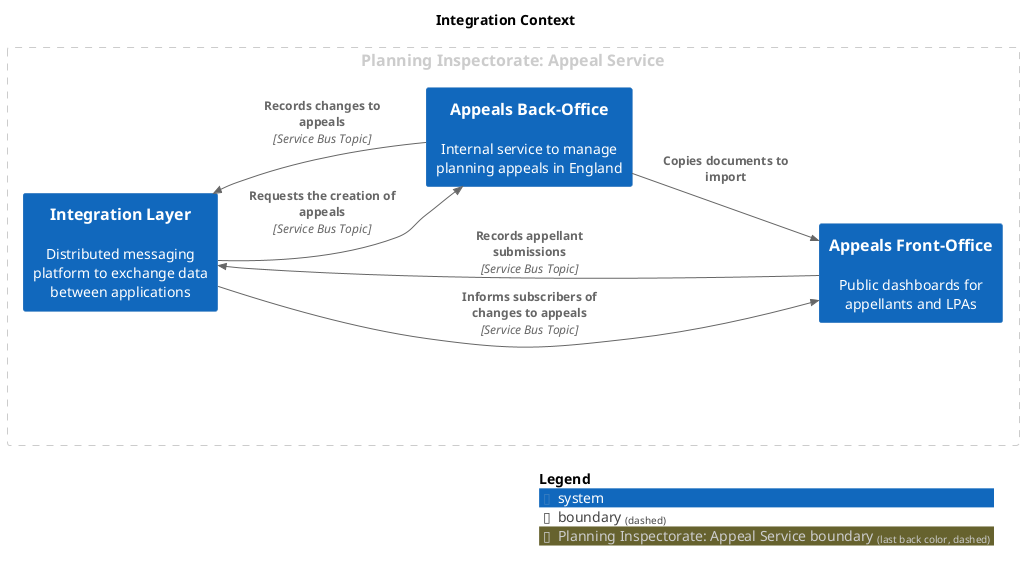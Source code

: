 @startuml
set separator none
title Integration Context

left to right direction

!include <C4/C4>
!include <C4/C4_Context>

AddBoundaryTag("Planning Inspectorate: Appeal Service", $borderColor="#cccccc", $fontColor="#cccccc", $borderStyle="dashed")
Boundary(group_1, "Planning Inspectorate: Appeal Service", $tags="Planning Inspectorate: Appeal Service") {
  System(IntegrationLayer, "Integration Layer", $descr="Distributed messaging platform to exchange data between applications", $tags="", $link="")
  System(AppealsFrontOffice, "Appeals Front-Office", $descr="Public dashboards for appellants and LPAs", $tags="", $link="")
  System(AppealsBackOffice, "Appeals Back-Office", $descr="Internal service to manage planning appeals in England", $tags="", $link="")
}


Rel(AppealsFrontOffice, IntegrationLayer, "Records appellant submissions", $techn="Service Bus Topic", $tags="", $link="")
Rel(AppealsBackOffice, IntegrationLayer, "Records changes to appeals", $techn="Service Bus Topic", $tags="", $link="")
Rel(IntegrationLayer, AppealsBackOffice, "Requests the creation of appeals", $techn="Service Bus Topic", $tags="", $link="")
Rel(IntegrationLayer, AppealsFrontOffice, "Informs subscribers of changes to appeals", $techn="Service Bus Topic", $tags="", $link="")
Rel(AppealsBackOffice, AppealsFrontOffice, "Copies documents to import", $techn="", $tags="", $link="")

SHOW_LEGEND(true)
@enduml